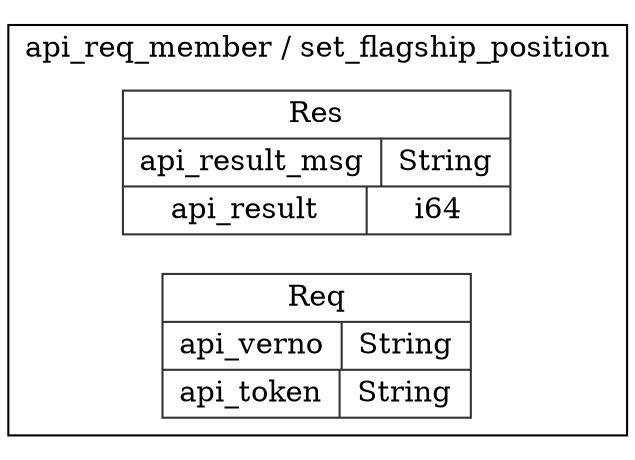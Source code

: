 digraph {
  rankdir=LR;
  subgraph cluster_0 {
    label="api_req_member / set_flagship_position";
    node [style="filled", color=white, style="solid", color=gray20];
    api_req_member__set_flagship_position__Res [label="<Res> Res  | { api_result_msg | <api_result_msg> String } | { api_result | <api_result> i64 }", shape=record];
    api_req_member__set_flagship_position__Req [label="<Req> Req  | { api_verno | <api_verno> String } | { api_token | <api_token> String }", shape=record];
  }
}
